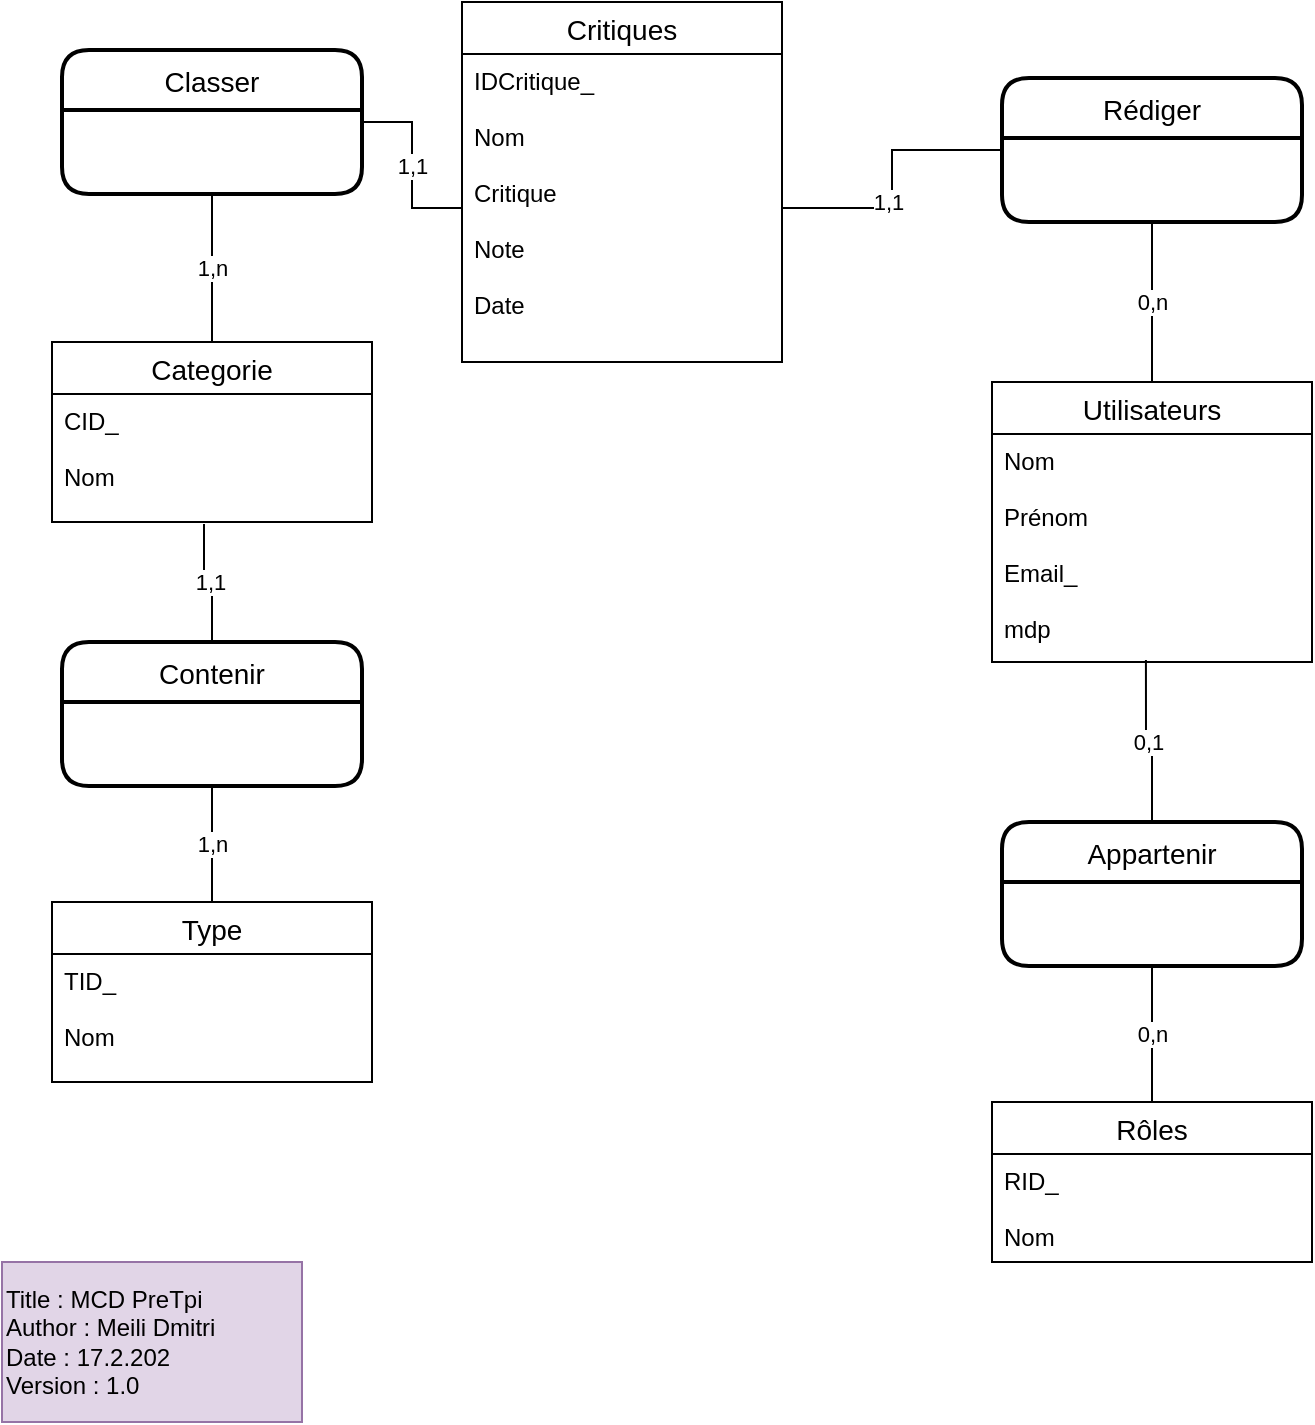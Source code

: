 <mxfile version="16.5.6"><diagram id="l2BR_vTs-fCktVYFhXiR" name="Page-1"><mxGraphModel dx="1422" dy="734" grid="1" gridSize="10" guides="1" tooltips="1" connect="1" arrows="1" fold="1" page="1" pageScale="1" pageWidth="827" pageHeight="1169" math="0" shadow="0"><root><mxCell id="0"/><mxCell id="1" parent="0"/><mxCell id="aVKp9rPC2i5AUnWFlLkN-1" value="Utilisateurs" style="swimlane;fontStyle=0;childLayout=stackLayout;horizontal=1;startSize=26;horizontalStack=0;resizeParent=1;resizeParentMax=0;resizeLast=0;collapsible=1;marginBottom=0;align=center;fontSize=14;" vertex="1" parent="1"><mxGeometry x="535" y="210" width="160" height="140" as="geometry"/></mxCell><mxCell id="aVKp9rPC2i5AUnWFlLkN-2" value="Nom&#10;&#10;Prénom&#10;&#10;Email_&#10;&#10;mdp&#10;&#10;" style="text;strokeColor=none;fillColor=none;spacingLeft=4;spacingRight=4;overflow=hidden;rotatable=0;points=[[0,0.5],[1,0.5]];portConstraint=eastwest;fontSize=12;" vertex="1" parent="aVKp9rPC2i5AUnWFlLkN-1"><mxGeometry y="26" width="160" height="114" as="geometry"/></mxCell><mxCell id="aVKp9rPC2i5AUnWFlLkN-3" value="Critiques" style="swimlane;fontStyle=0;childLayout=stackLayout;horizontal=1;startSize=26;horizontalStack=0;resizeParent=1;resizeParentMax=0;resizeLast=0;collapsible=1;marginBottom=0;align=center;fontSize=14;" vertex="1" parent="1"><mxGeometry x="270" y="20" width="160" height="180" as="geometry"/></mxCell><mxCell id="aVKp9rPC2i5AUnWFlLkN-4" value="IDCritique_ &#10;&#10;Nom&#10;&#10;Critique&#10;&#10;Note&#10;&#10;Date" style="text;strokeColor=none;fillColor=none;spacingLeft=4;spacingRight=4;overflow=hidden;rotatable=0;points=[[0,0.5],[1,0.5]];portConstraint=eastwest;fontSize=12;fontStyle=0" vertex="1" parent="aVKp9rPC2i5AUnWFlLkN-3"><mxGeometry y="26" width="160" height="154" as="geometry"/></mxCell><mxCell id="aVKp9rPC2i5AUnWFlLkN-5" value="" style="edgeStyle=orthogonalEdgeStyle;rounded=0;orthogonalLoop=1;jettySize=auto;html=1;endArrow=none;endFill=0;" edge="1" parent="1" source="aVKp9rPC2i5AUnWFlLkN-8" target="aVKp9rPC2i5AUnWFlLkN-4"><mxGeometry relative="1" as="geometry"/></mxCell><mxCell id="aVKp9rPC2i5AUnWFlLkN-6" value="1,1" style="edgeLabel;html=1;align=center;verticalAlign=middle;resizable=0;points=[];" vertex="1" connectable="0" parent="aVKp9rPC2i5AUnWFlLkN-5"><mxGeometry x="0.246" y="-3" relative="1" as="geometry"><mxPoint as="offset"/></mxGeometry></mxCell><mxCell id="aVKp9rPC2i5AUnWFlLkN-7" value="0,n" style="edgeStyle=orthogonalEdgeStyle;rounded=0;orthogonalLoop=1;jettySize=auto;html=1;exitX=0.5;exitY=1;exitDx=0;exitDy=0;entryX=0.5;entryY=0;entryDx=0;entryDy=0;endArrow=none;endFill=0;" edge="1" parent="1" source="aVKp9rPC2i5AUnWFlLkN-8" target="aVKp9rPC2i5AUnWFlLkN-1"><mxGeometry relative="1" as="geometry"/></mxCell><mxCell id="aVKp9rPC2i5AUnWFlLkN-8" value="Rédiger" style="swimlane;childLayout=stackLayout;horizontal=1;startSize=30;horizontalStack=0;rounded=1;fontSize=14;fontStyle=0;strokeWidth=2;resizeParent=0;resizeLast=1;shadow=0;dashed=0;align=center;" vertex="1" parent="1"><mxGeometry x="540" y="58" width="150" height="72" as="geometry"/></mxCell><mxCell id="aVKp9rPC2i5AUnWFlLkN-9" value="0,n" style="edgeStyle=orthogonalEdgeStyle;rounded=0;orthogonalLoop=1;jettySize=auto;html=1;exitX=0.5;exitY=1;exitDx=0;exitDy=0;entryX=0.5;entryY=0;entryDx=0;entryDy=0;endArrow=none;endFill=0;" edge="1" parent="1" source="aVKp9rPC2i5AUnWFlLkN-11" target="aVKp9rPC2i5AUnWFlLkN-12"><mxGeometry relative="1" as="geometry"/></mxCell><mxCell id="aVKp9rPC2i5AUnWFlLkN-10" value="0,1" style="edgeStyle=orthogonalEdgeStyle;rounded=0;orthogonalLoop=1;jettySize=auto;html=1;exitX=0.5;exitY=0;exitDx=0;exitDy=0;entryX=0.481;entryY=0.991;entryDx=0;entryDy=0;entryPerimeter=0;endArrow=none;endFill=0;" edge="1" parent="1" source="aVKp9rPC2i5AUnWFlLkN-11" target="aVKp9rPC2i5AUnWFlLkN-2"><mxGeometry relative="1" as="geometry"/></mxCell><mxCell id="aVKp9rPC2i5AUnWFlLkN-11" value="Appartenir" style="swimlane;childLayout=stackLayout;horizontal=1;startSize=30;horizontalStack=0;rounded=1;fontSize=14;fontStyle=0;strokeWidth=2;resizeParent=0;resizeLast=1;shadow=0;dashed=0;align=center;" vertex="1" parent="1"><mxGeometry x="540" y="430" width="150" height="72" as="geometry"/></mxCell><mxCell id="aVKp9rPC2i5AUnWFlLkN-12" value="Rôles" style="swimlane;fontStyle=0;childLayout=stackLayout;horizontal=1;startSize=26;horizontalStack=0;resizeParent=1;resizeParentMax=0;resizeLast=0;collapsible=1;marginBottom=0;align=center;fontSize=14;" vertex="1" parent="1"><mxGeometry x="535" y="570" width="160" height="80" as="geometry"/></mxCell><mxCell id="aVKp9rPC2i5AUnWFlLkN-13" value="RID_&#10;&#10;Nom" style="text;strokeColor=none;fillColor=none;spacingLeft=4;spacingRight=4;overflow=hidden;rotatable=0;points=[[0,0.5],[1,0.5]];portConstraint=eastwest;fontSize=12;" vertex="1" parent="aVKp9rPC2i5AUnWFlLkN-12"><mxGeometry y="26" width="160" height="54" as="geometry"/></mxCell><mxCell id="aVKp9rPC2i5AUnWFlLkN-14" value="1,n" style="edgeStyle=orthogonalEdgeStyle;rounded=0;orthogonalLoop=1;jettySize=auto;html=1;exitX=0.5;exitY=1;exitDx=0;exitDy=0;entryX=0.5;entryY=0;entryDx=0;entryDy=0;endArrow=none;endFill=0;" edge="1" parent="1" source="aVKp9rPC2i5AUnWFlLkN-15" target="aVKp9rPC2i5AUnWFlLkN-16"><mxGeometry relative="1" as="geometry"/></mxCell><mxCell id="aVKp9rPC2i5AUnWFlLkN-15" value="Classer" style="swimlane;childLayout=stackLayout;horizontal=1;startSize=30;horizontalStack=0;rounded=1;fontSize=14;fontStyle=0;strokeWidth=2;resizeParent=0;resizeLast=1;shadow=0;dashed=0;align=center;" vertex="1" parent="1"><mxGeometry x="70" y="44" width="150" height="72" as="geometry"/></mxCell><mxCell id="aVKp9rPC2i5AUnWFlLkN-16" value="Categorie" style="swimlane;fontStyle=0;childLayout=stackLayout;horizontal=1;startSize=26;horizontalStack=0;resizeParent=1;resizeParentMax=0;resizeLast=0;collapsible=1;marginBottom=0;align=center;fontSize=14;" vertex="1" parent="1"><mxGeometry x="65" y="190" width="160" height="90" as="geometry"/></mxCell><mxCell id="aVKp9rPC2i5AUnWFlLkN-17" value="CID_&#10;&#10;Nom" style="text;strokeColor=none;fillColor=none;spacingLeft=4;spacingRight=4;overflow=hidden;rotatable=0;points=[[0,0.5],[1,0.5]];portConstraint=eastwest;fontSize=12;" vertex="1" parent="aVKp9rPC2i5AUnWFlLkN-16"><mxGeometry y="26" width="160" height="64" as="geometry"/></mxCell><mxCell id="aVKp9rPC2i5AUnWFlLkN-18" value="1,1" style="edgeStyle=orthogonalEdgeStyle;rounded=0;orthogonalLoop=1;jettySize=auto;html=1;exitX=0;exitY=0.5;exitDx=0;exitDy=0;entryX=1;entryY=0.5;entryDx=0;entryDy=0;endArrow=none;endFill=0;" edge="1" parent="1" source="aVKp9rPC2i5AUnWFlLkN-4" target="aVKp9rPC2i5AUnWFlLkN-15"><mxGeometry relative="1" as="geometry"/></mxCell><mxCell id="aVKp9rPC2i5AUnWFlLkN-19" value="1,n" style="edgeStyle=orthogonalEdgeStyle;rounded=0;orthogonalLoop=1;jettySize=auto;html=1;exitX=0.5;exitY=0;exitDx=0;exitDy=0;entryX=0.5;entryY=1;entryDx=0;entryDy=0;endArrow=none;endFill=0;" edge="1" parent="1" source="aVKp9rPC2i5AUnWFlLkN-20" target="aVKp9rPC2i5AUnWFlLkN-23"><mxGeometry relative="1" as="geometry"/></mxCell><mxCell id="aVKp9rPC2i5AUnWFlLkN-20" value="Type" style="swimlane;fontStyle=0;childLayout=stackLayout;horizontal=1;startSize=26;horizontalStack=0;resizeParent=1;resizeParentMax=0;resizeLast=0;collapsible=1;marginBottom=0;align=center;fontSize=14;" vertex="1" parent="1"><mxGeometry x="65" y="470" width="160" height="90" as="geometry"/></mxCell><mxCell id="aVKp9rPC2i5AUnWFlLkN-21" value="TID_&#10;&#10;Nom" style="text;strokeColor=none;fillColor=none;spacingLeft=4;spacingRight=4;overflow=hidden;rotatable=0;points=[[0,0.5],[1,0.5]];portConstraint=eastwest;fontSize=12;" vertex="1" parent="aVKp9rPC2i5AUnWFlLkN-20"><mxGeometry y="26" width="160" height="64" as="geometry"/></mxCell><mxCell id="aVKp9rPC2i5AUnWFlLkN-22" value="1,1" style="edgeStyle=orthogonalEdgeStyle;rounded=0;orthogonalLoop=1;jettySize=auto;html=1;exitX=0.5;exitY=0;exitDx=0;exitDy=0;entryX=0.475;entryY=1.016;entryDx=0;entryDy=0;entryPerimeter=0;endArrow=none;endFill=0;" edge="1" parent="1" source="aVKp9rPC2i5AUnWFlLkN-23" target="aVKp9rPC2i5AUnWFlLkN-17"><mxGeometry relative="1" as="geometry"/></mxCell><mxCell id="aVKp9rPC2i5AUnWFlLkN-23" value="Contenir" style="swimlane;childLayout=stackLayout;horizontal=1;startSize=30;horizontalStack=0;rounded=1;fontSize=14;fontStyle=0;strokeWidth=2;resizeParent=0;resizeLast=1;shadow=0;dashed=0;align=center;" vertex="1" parent="1"><mxGeometry x="70" y="340" width="150" height="72" as="geometry"/></mxCell><mxCell id="aVKp9rPC2i5AUnWFlLkN-24" value="Title : MCD PreTpi&lt;br&gt;Author : Meili Dmitri&lt;br&gt;Date : 17.2.202&lt;br&gt;Version : 1.0" style="rounded=0;whiteSpace=wrap;html=1;fillColor=#e1d5e7;strokeColor=#9673a6;align=left;" vertex="1" parent="1"><mxGeometry x="40" y="650" width="150" height="80" as="geometry"/></mxCell></root></mxGraphModel></diagram></mxfile>
